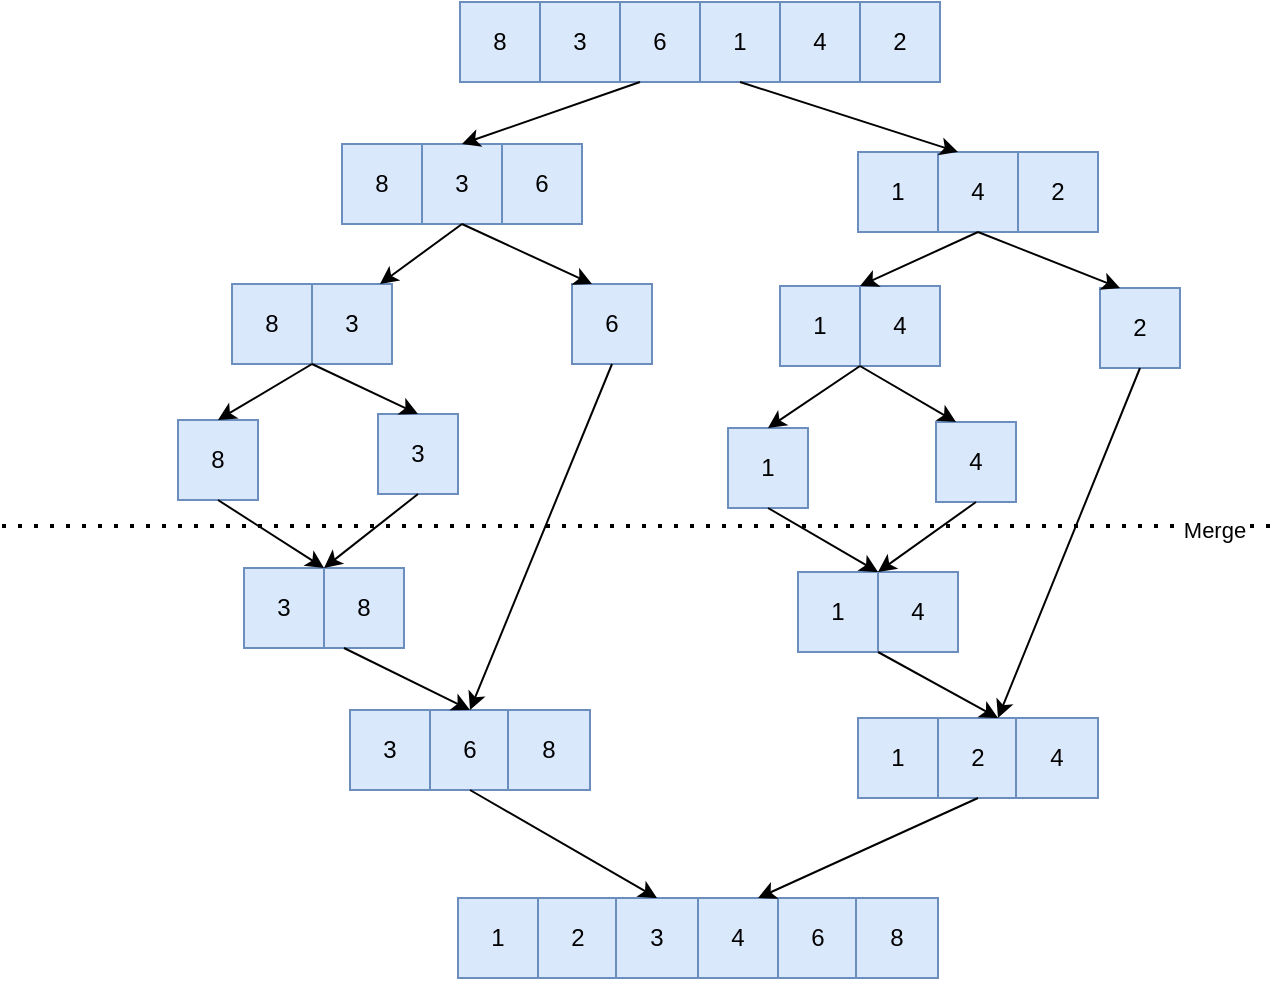 <mxfile version="15.9.4" type="github">
  <diagram id="tYzRD9jrzd76ypjd2pRY" name="Page-1">
    <mxGraphModel dx="782" dy="434" grid="1" gridSize="10" guides="1" tooltips="1" connect="1" arrows="1" fold="1" page="1" pageScale="1" pageWidth="850" pageHeight="1100" math="0" shadow="0">
      <root>
        <mxCell id="0" />
        <mxCell id="1" parent="0" />
        <mxCell id="NsVRQRD93HS3144x8ldY-6" value="8" style="rounded=0;whiteSpace=wrap;html=1;fillColor=#dae8fc;strokeColor=#6c8ebf;" vertex="1" parent="1">
          <mxGeometry x="279" y="338" width="40" height="40" as="geometry" />
        </mxCell>
        <mxCell id="NsVRQRD93HS3144x8ldY-7" value="3" style="rounded=0;whiteSpace=wrap;html=1;fillColor=#dae8fc;strokeColor=#6c8ebf;" vertex="1" parent="1">
          <mxGeometry x="319" y="338" width="40" height="40" as="geometry" />
        </mxCell>
        <mxCell id="NsVRQRD93HS3144x8ldY-9" value="6" style="rounded=0;whiteSpace=wrap;html=1;fillColor=#dae8fc;strokeColor=#6c8ebf;" vertex="1" parent="1">
          <mxGeometry x="359" y="338" width="40" height="40" as="geometry" />
        </mxCell>
        <mxCell id="NsVRQRD93HS3144x8ldY-10" value="1" style="rounded=0;whiteSpace=wrap;html=1;fillColor=#dae8fc;strokeColor=#6c8ebf;" vertex="1" parent="1">
          <mxGeometry x="399" y="338" width="40" height="40" as="geometry" />
        </mxCell>
        <mxCell id="NsVRQRD93HS3144x8ldY-11" value="8" style="rounded=0;whiteSpace=wrap;html=1;fillColor=#dae8fc;strokeColor=#6c8ebf;" vertex="1" parent="1">
          <mxGeometry x="220" y="409" width="40" height="40" as="geometry" />
        </mxCell>
        <mxCell id="NsVRQRD93HS3144x8ldY-12" value="3" style="rounded=0;whiteSpace=wrap;html=1;fillColor=#dae8fc;strokeColor=#6c8ebf;" vertex="1" parent="1">
          <mxGeometry x="260" y="409" width="40" height="40" as="geometry" />
        </mxCell>
        <mxCell id="NsVRQRD93HS3144x8ldY-13" value="6" style="rounded=0;whiteSpace=wrap;html=1;fillColor=#dae8fc;strokeColor=#6c8ebf;" vertex="1" parent="1">
          <mxGeometry x="300" y="409" width="40" height="40" as="geometry" />
        </mxCell>
        <mxCell id="NsVRQRD93HS3144x8ldY-15" value="1" style="rounded=0;whiteSpace=wrap;html=1;fillColor=#dae8fc;strokeColor=#6c8ebf;" vertex="1" parent="1">
          <mxGeometry x="478" y="413" width="40" height="40" as="geometry" />
        </mxCell>
        <mxCell id="NsVRQRD93HS3144x8ldY-16" value="4" style="rounded=0;whiteSpace=wrap;html=1;fillColor=#dae8fc;strokeColor=#6c8ebf;" vertex="1" parent="1">
          <mxGeometry x="518" y="413" width="40" height="40" as="geometry" />
        </mxCell>
        <mxCell id="NsVRQRD93HS3144x8ldY-17" value="2" style="rounded=0;whiteSpace=wrap;html=1;fillColor=#dae8fc;strokeColor=#6c8ebf;" vertex="1" parent="1">
          <mxGeometry x="558" y="413" width="40" height="40" as="geometry" />
        </mxCell>
        <mxCell id="NsVRQRD93HS3144x8ldY-19" value="2" style="rounded=0;whiteSpace=wrap;html=1;fillColor=#dae8fc;strokeColor=#6c8ebf;" vertex="1" parent="1">
          <mxGeometry x="599" y="481" width="40" height="40" as="geometry" />
        </mxCell>
        <mxCell id="NsVRQRD93HS3144x8ldY-20" value="8" style="rounded=0;whiteSpace=wrap;html=1;fillColor=#dae8fc;strokeColor=#6c8ebf;" vertex="1" parent="1">
          <mxGeometry x="138" y="547" width="40" height="40" as="geometry" />
        </mxCell>
        <mxCell id="NsVRQRD93HS3144x8ldY-21" value="3&lt;span style=&quot;color: rgba(0 , 0 , 0 , 0) ; font-family: monospace ; font-size: 0px&quot;&gt;%3CmxGraphModel%3E%3Croot%3E%3CmxCell%20id%3D%220%22%2F%3E%3CmxCell%20id%3D%221%22%20parent%3D%220%22%2F%3E%3CmxCell%20id%3D%222%22%20value%3D%22%22%20style%3D%22rounded%3D0%3BwhiteSpace%3Dwrap%3Bhtml%3D1%3BfillColor%3D%23dae8fc%3BstrokeColor%3D%236c8ebf%3B%22%20vertex%3D%221%22%20parent%3D%221%22%3E%3CmxGeometry%20x%3D%22530%22%20y%3D%22450%22%20width%3D%2240%22%20height%3D%2240%22%20as%3D%22geometry%22%2F%3E%3C%2FmxCell%3E%3CmxCell%20id%3D%223%22%20value%3D%22%22%20style%3D%22rounded%3D0%3BwhiteSpace%3Dwrap%3Bhtml%3D1%3BfillColor%3D%23dae8fc%3BstrokeColor%3D%236c8ebf%3B%22%20vertex%3D%221%22%20parent%3D%221%22%3E%3CmxGeometry%20x%3D%22570%22%20y%3D%22450%22%20width%3D%2240%22%20height%3D%2240%22%20as%3D%22geometry%22%2F%3E%3C%2FmxCell%3E%3C%2Froot%3E%3C%2FmxGraphModel%3E&lt;/span&gt;" style="rounded=0;whiteSpace=wrap;html=1;fillColor=#dae8fc;strokeColor=#6c8ebf;" vertex="1" parent="1">
          <mxGeometry x="238" y="544" width="40" height="40" as="geometry" />
        </mxCell>
        <mxCell id="NsVRQRD93HS3144x8ldY-22" value="4" style="rounded=0;whiteSpace=wrap;html=1;fillColor=#dae8fc;strokeColor=#6c8ebf;" vertex="1" parent="1">
          <mxGeometry x="517" y="548" width="40" height="40" as="geometry" />
        </mxCell>
        <mxCell id="NsVRQRD93HS3144x8ldY-23" value="4" style="rounded=0;whiteSpace=wrap;html=1;fillColor=#dae8fc;strokeColor=#6c8ebf;" vertex="1" parent="1">
          <mxGeometry x="439" y="338" width="40" height="40" as="geometry" />
        </mxCell>
        <mxCell id="NsVRQRD93HS3144x8ldY-24" value="2" style="rounded=0;whiteSpace=wrap;html=1;fillColor=#dae8fc;strokeColor=#6c8ebf;" vertex="1" parent="1">
          <mxGeometry x="479" y="338" width="40" height="40" as="geometry" />
        </mxCell>
        <mxCell id="NsVRQRD93HS3144x8ldY-29" value="8" style="rounded=0;whiteSpace=wrap;html=1;fillColor=#dae8fc;strokeColor=#6c8ebf;" vertex="1" parent="1">
          <mxGeometry x="165" y="479" width="40" height="40" as="geometry" />
        </mxCell>
        <mxCell id="NsVRQRD93HS3144x8ldY-30" value="3" style="rounded=0;whiteSpace=wrap;html=1;fillColor=#dae8fc;strokeColor=#6c8ebf;" vertex="1" parent="1">
          <mxGeometry x="205" y="479" width="40" height="40" as="geometry" />
        </mxCell>
        <mxCell id="NsVRQRD93HS3144x8ldY-31" value="1" style="rounded=0;whiteSpace=wrap;html=1;fillColor=#dae8fc;strokeColor=#6c8ebf;" vertex="1" parent="1">
          <mxGeometry x="439" y="480" width="40" height="40" as="geometry" />
        </mxCell>
        <mxCell id="NsVRQRD93HS3144x8ldY-32" value="4" style="rounded=0;whiteSpace=wrap;html=1;fillColor=#dae8fc;strokeColor=#6c8ebf;" vertex="1" parent="1">
          <mxGeometry x="479" y="480" width="40" height="40" as="geometry" />
        </mxCell>
        <mxCell id="NsVRQRD93HS3144x8ldY-33" value="6" style="rounded=0;whiteSpace=wrap;html=1;fillColor=#dae8fc;strokeColor=#6c8ebf;" vertex="1" parent="1">
          <mxGeometry x="335" y="479" width="40" height="40" as="geometry" />
        </mxCell>
        <mxCell id="NsVRQRD93HS3144x8ldY-34" value="1" style="rounded=0;whiteSpace=wrap;html=1;fillColor=#dae8fc;strokeColor=#6c8ebf;" vertex="1" parent="1">
          <mxGeometry x="413" y="551" width="40" height="40" as="geometry" />
        </mxCell>
        <mxCell id="NsVRQRD93HS3144x8ldY-35" value="" style="endArrow=classic;html=1;rounded=0;exitX=0.25;exitY=1;exitDx=0;exitDy=0;entryX=0.5;entryY=0;entryDx=0;entryDy=0;" edge="1" parent="1" source="NsVRQRD93HS3144x8ldY-9" target="NsVRQRD93HS3144x8ldY-12">
          <mxGeometry width="50" height="50" relative="1" as="geometry">
            <mxPoint x="380" y="540" as="sourcePoint" />
            <mxPoint x="430" y="490" as="targetPoint" />
          </mxGeometry>
        </mxCell>
        <mxCell id="NsVRQRD93HS3144x8ldY-37" value="" style="endArrow=classic;html=1;rounded=0;entryX=0.25;entryY=0;entryDx=0;entryDy=0;exitX=0.5;exitY=1;exitDx=0;exitDy=0;" edge="1" parent="1" source="NsVRQRD93HS3144x8ldY-10" target="NsVRQRD93HS3144x8ldY-16">
          <mxGeometry width="50" height="50" relative="1" as="geometry">
            <mxPoint x="390" y="380" as="sourcePoint" />
            <mxPoint x="311" y="410" as="targetPoint" />
          </mxGeometry>
        </mxCell>
        <mxCell id="NsVRQRD93HS3144x8ldY-38" value="" style="endArrow=classic;html=1;rounded=0;exitX=0.5;exitY=1;exitDx=0;exitDy=0;" edge="1" parent="1" source="NsVRQRD93HS3144x8ldY-12">
          <mxGeometry width="50" height="50" relative="1" as="geometry">
            <mxPoint x="359" y="549" as="sourcePoint" />
            <mxPoint x="239" y="479" as="targetPoint" />
          </mxGeometry>
        </mxCell>
        <mxCell id="NsVRQRD93HS3144x8ldY-39" value="" style="endArrow=classic;html=1;rounded=0;exitX=0.5;exitY=1;exitDx=0;exitDy=0;entryX=0.25;entryY=0;entryDx=0;entryDy=0;" edge="1" parent="1" source="NsVRQRD93HS3144x8ldY-12" target="NsVRQRD93HS3144x8ldY-33">
          <mxGeometry width="50" height="50" relative="1" as="geometry">
            <mxPoint x="290" y="459" as="sourcePoint" />
            <mxPoint x="268" y="485" as="targetPoint" />
          </mxGeometry>
        </mxCell>
        <mxCell id="NsVRQRD93HS3144x8ldY-41" value="" style="endArrow=classic;html=1;rounded=0;exitX=0.5;exitY=1;exitDx=0;exitDy=0;entryX=1;entryY=0;entryDx=0;entryDy=0;" edge="1" parent="1" source="NsVRQRD93HS3144x8ldY-16" target="NsVRQRD93HS3144x8ldY-31">
          <mxGeometry width="50" height="50" relative="1" as="geometry">
            <mxPoint x="418" y="553" as="sourcePoint" />
            <mxPoint x="518" y="473" as="targetPoint" />
          </mxGeometry>
        </mxCell>
        <mxCell id="NsVRQRD93HS3144x8ldY-42" value="" style="endArrow=classic;html=1;rounded=0;exitX=0.5;exitY=1;exitDx=0;exitDy=0;entryX=0.25;entryY=0;entryDx=0;entryDy=0;" edge="1" parent="1" source="NsVRQRD93HS3144x8ldY-16" target="NsVRQRD93HS3144x8ldY-19">
          <mxGeometry width="50" height="50" relative="1" as="geometry">
            <mxPoint x="418" y="553" as="sourcePoint" />
            <mxPoint x="468" y="503" as="targetPoint" />
          </mxGeometry>
        </mxCell>
        <mxCell id="NsVRQRD93HS3144x8ldY-43" value="" style="endArrow=classic;html=1;rounded=0;exitX=0;exitY=1;exitDx=0;exitDy=0;entryX=0.5;entryY=0;entryDx=0;entryDy=0;" edge="1" parent="1" source="NsVRQRD93HS3144x8ldY-30" target="NsVRQRD93HS3144x8ldY-20">
          <mxGeometry width="50" height="50" relative="1" as="geometry">
            <mxPoint x="359" y="549" as="sourcePoint" />
            <mxPoint x="409" y="499" as="targetPoint" />
          </mxGeometry>
        </mxCell>
        <mxCell id="NsVRQRD93HS3144x8ldY-44" value="" style="endArrow=classic;html=1;rounded=0;exitX=1;exitY=1;exitDx=0;exitDy=0;entryX=0.5;entryY=0;entryDx=0;entryDy=0;" edge="1" parent="1" source="NsVRQRD93HS3144x8ldY-29" target="NsVRQRD93HS3144x8ldY-21">
          <mxGeometry width="50" height="50" relative="1" as="geometry">
            <mxPoint x="359" y="549" as="sourcePoint" />
            <mxPoint x="409" y="499" as="targetPoint" />
          </mxGeometry>
        </mxCell>
        <mxCell id="NsVRQRD93HS3144x8ldY-45" value="" style="endArrow=classic;html=1;rounded=0;exitX=0;exitY=1;exitDx=0;exitDy=0;entryX=0.5;entryY=0;entryDx=0;entryDy=0;" edge="1" parent="1" source="NsVRQRD93HS3144x8ldY-32" target="NsVRQRD93HS3144x8ldY-34">
          <mxGeometry width="50" height="50" relative="1" as="geometry">
            <mxPoint x="418" y="553" as="sourcePoint" />
            <mxPoint x="468" y="503" as="targetPoint" />
          </mxGeometry>
        </mxCell>
        <mxCell id="NsVRQRD93HS3144x8ldY-46" value="" style="endArrow=classic;html=1;rounded=0;exitX=1;exitY=1;exitDx=0;exitDy=0;entryX=0.25;entryY=0;entryDx=0;entryDy=0;" edge="1" parent="1" source="NsVRQRD93HS3144x8ldY-31" target="NsVRQRD93HS3144x8ldY-22">
          <mxGeometry width="50" height="50" relative="1" as="geometry">
            <mxPoint x="369" y="483" as="sourcePoint" />
            <mxPoint x="347" y="509" as="targetPoint" />
          </mxGeometry>
        </mxCell>
        <mxCell id="NsVRQRD93HS3144x8ldY-47" value="3" style="rounded=0;whiteSpace=wrap;html=1;fillColor=#dae8fc;strokeColor=#6c8ebf;" vertex="1" parent="1">
          <mxGeometry x="171" y="621" width="40" height="40" as="geometry" />
        </mxCell>
        <mxCell id="NsVRQRD93HS3144x8ldY-48" value="8" style="rounded=0;whiteSpace=wrap;html=1;fillColor=#dae8fc;strokeColor=#6c8ebf;" vertex="1" parent="1">
          <mxGeometry x="211" y="621" width="40" height="40" as="geometry" />
        </mxCell>
        <mxCell id="NsVRQRD93HS3144x8ldY-51" value="" style="endArrow=classic;html=1;rounded=0;exitX=0.5;exitY=1;exitDx=0;exitDy=0;entryX=1;entryY=0;entryDx=0;entryDy=0;" edge="1" parent="1" source="NsVRQRD93HS3144x8ldY-20" target="NsVRQRD93HS3144x8ldY-47">
          <mxGeometry width="50" height="50" relative="1" as="geometry">
            <mxPoint x="359" y="549" as="sourcePoint" />
            <mxPoint x="409" y="499" as="targetPoint" />
          </mxGeometry>
        </mxCell>
        <mxCell id="NsVRQRD93HS3144x8ldY-52" value="" style="endArrow=classic;html=1;rounded=0;exitX=0.5;exitY=1;exitDx=0;exitDy=0;entryX=0;entryY=0;entryDx=0;entryDy=0;" edge="1" parent="1" source="NsVRQRD93HS3144x8ldY-21" target="NsVRQRD93HS3144x8ldY-48">
          <mxGeometry width="50" height="50" relative="1" as="geometry">
            <mxPoint x="359" y="549" as="sourcePoint" />
            <mxPoint x="409" y="499" as="targetPoint" />
          </mxGeometry>
        </mxCell>
        <mxCell id="NsVRQRD93HS3144x8ldY-53" value="3" style="rounded=0;whiteSpace=wrap;html=1;fillColor=#dae8fc;strokeColor=#6c8ebf;" vertex="1" parent="1">
          <mxGeometry x="224" y="692" width="40" height="40" as="geometry" />
        </mxCell>
        <mxCell id="NsVRQRD93HS3144x8ldY-54" value="6" style="rounded=0;whiteSpace=wrap;html=1;fillColor=#dae8fc;strokeColor=#6c8ebf;" vertex="1" parent="1">
          <mxGeometry x="264" y="692" width="40" height="40" as="geometry" />
        </mxCell>
        <mxCell id="NsVRQRD93HS3144x8ldY-55" value="8" style="rounded=0;whiteSpace=wrap;html=1;fillColor=#dae8fc;strokeColor=#6c8ebf;" vertex="1" parent="1">
          <mxGeometry x="303" y="692" width="41" height="40" as="geometry" />
        </mxCell>
        <mxCell id="NsVRQRD93HS3144x8ldY-56" value="" style="endArrow=classic;html=1;rounded=0;exitX=0.5;exitY=1;exitDx=0;exitDy=0;entryX=0.5;entryY=0;entryDx=0;entryDy=0;" edge="1" parent="1" source="NsVRQRD93HS3144x8ldY-33" target="NsVRQRD93HS3144x8ldY-54">
          <mxGeometry width="50" height="50" relative="1" as="geometry">
            <mxPoint x="359" y="549" as="sourcePoint" />
            <mxPoint x="290" y="689" as="targetPoint" />
          </mxGeometry>
        </mxCell>
        <mxCell id="NsVRQRD93HS3144x8ldY-59" value="" style="endArrow=classic;html=1;rounded=0;exitX=0.25;exitY=1;exitDx=0;exitDy=0;entryX=0.5;entryY=0;entryDx=0;entryDy=0;" edge="1" parent="1" source="NsVRQRD93HS3144x8ldY-48" target="NsVRQRD93HS3144x8ldY-54">
          <mxGeometry width="50" height="50" relative="1" as="geometry">
            <mxPoint x="79" y="699" as="sourcePoint" />
            <mxPoint x="129" y="649" as="targetPoint" />
          </mxGeometry>
        </mxCell>
        <mxCell id="NsVRQRD93HS3144x8ldY-60" value="1" style="rounded=0;whiteSpace=wrap;html=1;fillColor=#dae8fc;strokeColor=#6c8ebf;" vertex="1" parent="1">
          <mxGeometry x="478" y="696" width="40" height="40" as="geometry" />
        </mxCell>
        <mxCell id="NsVRQRD93HS3144x8ldY-61" value="2" style="rounded=0;whiteSpace=wrap;html=1;fillColor=#dae8fc;strokeColor=#6c8ebf;" vertex="1" parent="1">
          <mxGeometry x="518" y="696" width="40" height="40" as="geometry" />
        </mxCell>
        <mxCell id="NsVRQRD93HS3144x8ldY-62" value="4" style="rounded=0;whiteSpace=wrap;html=1;fillColor=#dae8fc;strokeColor=#6c8ebf;" vertex="1" parent="1">
          <mxGeometry x="557" y="696" width="41" height="40" as="geometry" />
        </mxCell>
        <mxCell id="NsVRQRD93HS3144x8ldY-63" value="1" style="rounded=0;whiteSpace=wrap;html=1;fillColor=#dae8fc;strokeColor=#6c8ebf;" vertex="1" parent="1">
          <mxGeometry x="448" y="623" width="40" height="40" as="geometry" />
        </mxCell>
        <mxCell id="NsVRQRD93HS3144x8ldY-64" value="4" style="rounded=0;whiteSpace=wrap;html=1;fillColor=#dae8fc;strokeColor=#6c8ebf;" vertex="1" parent="1">
          <mxGeometry x="488" y="623" width="40" height="40" as="geometry" />
        </mxCell>
        <mxCell id="NsVRQRD93HS3144x8ldY-65" value="" style="endArrow=classic;html=1;rounded=0;exitX=0.5;exitY=1;exitDx=0;exitDy=0;entryX=1;entryY=0;entryDx=0;entryDy=0;" edge="1" parent="1" source="NsVRQRD93HS3144x8ldY-34" target="NsVRQRD93HS3144x8ldY-63">
          <mxGeometry width="50" height="50" relative="1" as="geometry">
            <mxPoint x="418" y="553" as="sourcePoint" />
            <mxPoint x="468" y="503" as="targetPoint" />
          </mxGeometry>
        </mxCell>
        <mxCell id="NsVRQRD93HS3144x8ldY-66" value="" style="endArrow=classic;html=1;rounded=0;exitX=0.5;exitY=1;exitDx=0;exitDy=0;entryX=1;entryY=0;entryDx=0;entryDy=0;" edge="1" parent="1" source="NsVRQRD93HS3144x8ldY-22" target="NsVRQRD93HS3144x8ldY-63">
          <mxGeometry width="50" height="50" relative="1" as="geometry">
            <mxPoint x="418" y="553" as="sourcePoint" />
            <mxPoint x="468" y="503" as="targetPoint" />
          </mxGeometry>
        </mxCell>
        <mxCell id="NsVRQRD93HS3144x8ldY-67" value="" style="endArrow=classic;html=1;rounded=0;exitX=0.5;exitY=1;exitDx=0;exitDy=0;entryX=0.75;entryY=0;entryDx=0;entryDy=0;" edge="1" parent="1" source="NsVRQRD93HS3144x8ldY-19" target="NsVRQRD93HS3144x8ldY-61">
          <mxGeometry width="50" height="50" relative="1" as="geometry">
            <mxPoint x="418" y="553" as="sourcePoint" />
            <mxPoint x="468" y="503" as="targetPoint" />
          </mxGeometry>
        </mxCell>
        <mxCell id="NsVRQRD93HS3144x8ldY-68" value="" style="endArrow=classic;html=1;rounded=0;exitX=0;exitY=1;exitDx=0;exitDy=0;entryX=0.75;entryY=0;entryDx=0;entryDy=0;" edge="1" parent="1" source="NsVRQRD93HS3144x8ldY-64" target="NsVRQRD93HS3144x8ldY-61">
          <mxGeometry width="50" height="50" relative="1" as="geometry">
            <mxPoint x="418" y="553" as="sourcePoint" />
            <mxPoint x="468" y="503" as="targetPoint" />
          </mxGeometry>
        </mxCell>
        <mxCell id="NsVRQRD93HS3144x8ldY-69" value="1" style="rounded=0;whiteSpace=wrap;html=1;fillColor=#dae8fc;strokeColor=#6c8ebf;" vertex="1" parent="1">
          <mxGeometry x="278" y="786" width="40" height="40" as="geometry" />
        </mxCell>
        <mxCell id="NsVRQRD93HS3144x8ldY-70" value="2" style="rounded=0;whiteSpace=wrap;html=1;fillColor=#dae8fc;strokeColor=#6c8ebf;" vertex="1" parent="1">
          <mxGeometry x="318" y="786" width="40" height="40" as="geometry" />
        </mxCell>
        <mxCell id="NsVRQRD93HS3144x8ldY-71" value="3" style="rounded=0;whiteSpace=wrap;html=1;fillColor=#dae8fc;strokeColor=#6c8ebf;" vertex="1" parent="1">
          <mxGeometry x="357" y="786" width="41" height="40" as="geometry" />
        </mxCell>
        <mxCell id="NsVRQRD93HS3144x8ldY-78" value="4" style="rounded=0;whiteSpace=wrap;html=1;fillColor=#dae8fc;strokeColor=#6c8ebf;" vertex="1" parent="1">
          <mxGeometry x="398" y="786" width="40" height="40" as="geometry" />
        </mxCell>
        <mxCell id="NsVRQRD93HS3144x8ldY-79" value="6" style="rounded=0;whiteSpace=wrap;html=1;fillColor=#dae8fc;strokeColor=#6c8ebf;" vertex="1" parent="1">
          <mxGeometry x="438" y="786" width="40" height="40" as="geometry" />
        </mxCell>
        <mxCell id="NsVRQRD93HS3144x8ldY-80" value="8" style="rounded=0;whiteSpace=wrap;html=1;fillColor=#dae8fc;strokeColor=#6c8ebf;" vertex="1" parent="1">
          <mxGeometry x="477" y="786" width="41" height="40" as="geometry" />
        </mxCell>
        <mxCell id="NsVRQRD93HS3144x8ldY-81" value="" style="endArrow=none;dashed=1;html=1;dashPattern=1 3;strokeWidth=2;rounded=0;" edge="1" parent="1">
          <mxGeometry width="50" height="50" relative="1" as="geometry">
            <mxPoint x="50" y="600" as="sourcePoint" />
            <mxPoint x="690" y="600" as="targetPoint" />
          </mxGeometry>
        </mxCell>
        <mxCell id="NsVRQRD93HS3144x8ldY-82" value="Merge" style="edgeLabel;html=1;align=center;verticalAlign=middle;resizable=0;points=[];" vertex="1" connectable="0" parent="NsVRQRD93HS3144x8ldY-81">
          <mxGeometry x="0.894" y="-2" relative="1" as="geometry">
            <mxPoint as="offset" />
          </mxGeometry>
        </mxCell>
        <mxCell id="NsVRQRD93HS3144x8ldY-83" value="" style="endArrow=classic;html=1;rounded=0;exitX=0.5;exitY=1;exitDx=0;exitDy=0;entryX=0.5;entryY=0;entryDx=0;entryDy=0;" edge="1" parent="1" source="NsVRQRD93HS3144x8ldY-54" target="NsVRQRD93HS3144x8ldY-71">
          <mxGeometry width="50" height="50" relative="1" as="geometry">
            <mxPoint x="320" y="610" as="sourcePoint" />
            <mxPoint x="370" y="560" as="targetPoint" />
          </mxGeometry>
        </mxCell>
        <mxCell id="NsVRQRD93HS3144x8ldY-84" value="" style="endArrow=classic;html=1;rounded=0;exitX=0.5;exitY=1;exitDx=0;exitDy=0;entryX=0.75;entryY=0;entryDx=0;entryDy=0;" edge="1" parent="1" source="NsVRQRD93HS3144x8ldY-61" target="NsVRQRD93HS3144x8ldY-78">
          <mxGeometry width="50" height="50" relative="1" as="geometry">
            <mxPoint x="320" y="610" as="sourcePoint" />
            <mxPoint x="370" y="560" as="targetPoint" />
          </mxGeometry>
        </mxCell>
      </root>
    </mxGraphModel>
  </diagram>
</mxfile>

